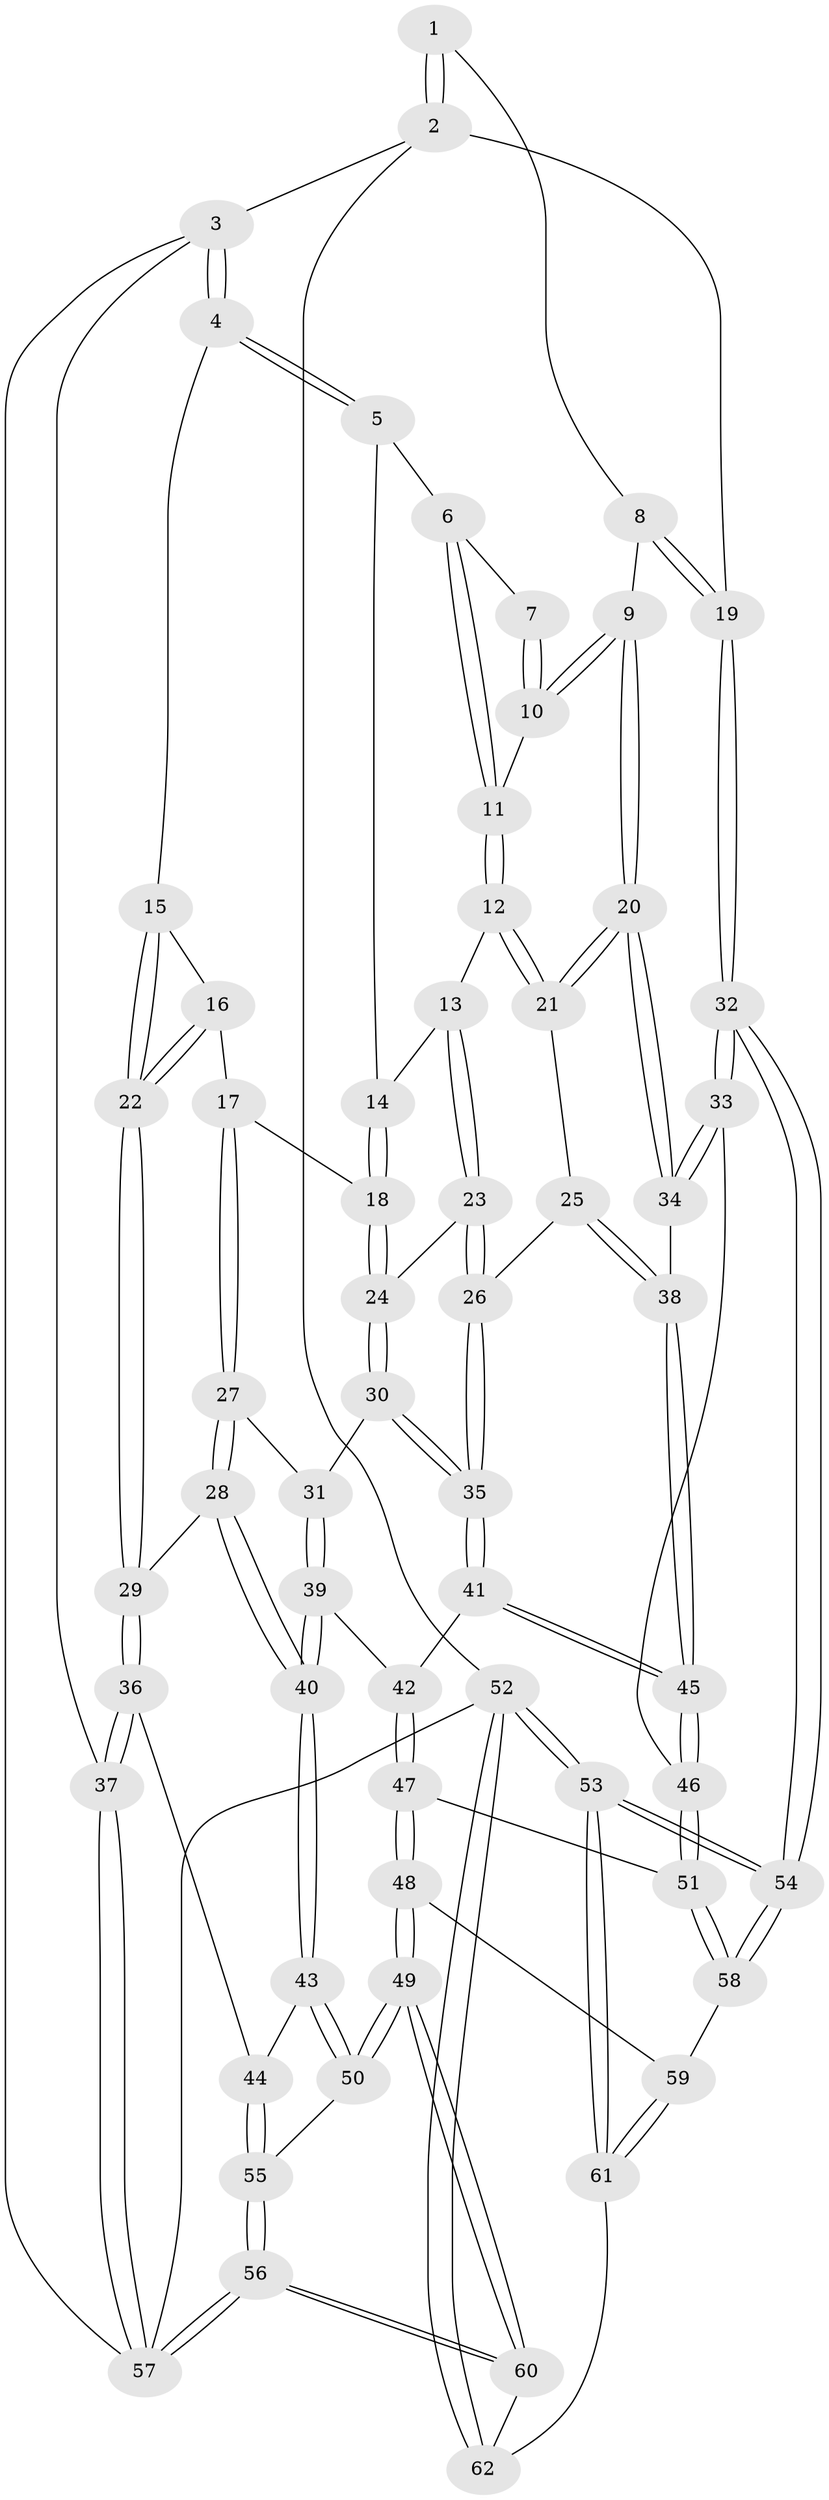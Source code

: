 // coarse degree distribution, {2: 0.03225806451612903, 3: 0.2903225806451613, 4: 0.6451612903225806, 5: 0.03225806451612903}
// Generated by graph-tools (version 1.1) at 2025/38/03/04/25 23:38:30]
// undirected, 62 vertices, 152 edges
graph export_dot {
  node [color=gray90,style=filled];
  1 [pos="+0.9488863343310697+0"];
  2 [pos="+1+0"];
  3 [pos="+0+0"];
  4 [pos="+0+0"];
  5 [pos="+0.4243893078145742+0"];
  6 [pos="+0.4575232893975068+0"];
  7 [pos="+0.800246010186164+0"];
  8 [pos="+0.8927264927752738+0.0878136635173236"];
  9 [pos="+0.8021822966146062+0.13499726951908567"];
  10 [pos="+0.7612735180703728+0.08171688372491628"];
  11 [pos="+0.6305550161868111+0.08406652585636525"];
  12 [pos="+0.6077429460314089+0.14674749983163804"];
  13 [pos="+0.5665147390817076+0.15614718537359218"];
  14 [pos="+0.41008152557659405+0"];
  15 [pos="+0.13044529192072915+0.04699107399220633"];
  16 [pos="+0.2425033974598566+0.1304044907409858"];
  17 [pos="+0.3366969560867355+0.1371093427450198"];
  18 [pos="+0.38217480117074487+0.11273558792817016"];
  19 [pos="+1+0.1908907863530725"];
  20 [pos="+0.7968933544501239+0.21335174034780735"];
  21 [pos="+0.637734358728047+0.1932042213513464"];
  22 [pos="+0.1779323381301794+0.259385840242116"];
  23 [pos="+0.4904116218058083+0.19646552684205912"];
  24 [pos="+0.40626948701125093+0.14444849131772688"];
  25 [pos="+0.6219496791829369+0.25421969760827634"];
  26 [pos="+0.5101910973125805+0.29218230546656265"];
  27 [pos="+0.27797808495469706+0.2547240761068647"];
  28 [pos="+0.21601850518541532+0.28321654995804557"];
  29 [pos="+0.17649333743658446+0.2719024033643552"];
  30 [pos="+0.3792446336984459+0.28409295676874147"];
  31 [pos="+0.3630215250813665+0.29660505071781396"];
  32 [pos="+1+0.39058765814466523"];
  33 [pos="+1+0.38004592283865624"];
  34 [pos="+0.8127405386505759+0.25348091711876025"];
  35 [pos="+0.5064311311052062+0.3045422030845567"];
  36 [pos="+0+0.34901803825926914"];
  37 [pos="+0+0.34642271654732243"];
  38 [pos="+0.692573331087792+0.3530790257386981"];
  39 [pos="+0.3540347208347749+0.41744108508020406"];
  40 [pos="+0.30116243549726884+0.44222427161770494"];
  41 [pos="+0.5135995559749034+0.3759976882977257"];
  42 [pos="+0.46080345246608356+0.4253197092235379"];
  43 [pos="+0.2784157035530235+0.47643979206843506"];
  44 [pos="+0.1885329976771794+0.48692826733390876"];
  45 [pos="+0.6667525592530111+0.4164891401670956"];
  46 [pos="+0.6789796130200768+0.4469436313795136"];
  47 [pos="+0.4974482846930727+0.5768938995969991"];
  48 [pos="+0.47567955130344386+0.6116317012989467"];
  49 [pos="+0.3800451924534198+0.6834686064918937"];
  50 [pos="+0.3380354748850098+0.6220358457592264"];
  51 [pos="+0.6830241081116446+0.5320670078743188"];
  52 [pos="+1+1"];
  53 [pos="+1+0.8605410801666402"];
  54 [pos="+1+0.7340897830824773"];
  55 [pos="+0.14198541379945107+0.6120439593420874"];
  56 [pos="+0+1"];
  57 [pos="+0+1"];
  58 [pos="+0.7292721816543676+0.58875899387242"];
  59 [pos="+0.6313649375362903+0.7143404545942017"];
  60 [pos="+0.3142628381590991+0.9980002648984597"];
  61 [pos="+0.6130685423176071+0.8625777122843344"];
  62 [pos="+0.3793010298292157+1"];
  1 -- 2;
  1 -- 2;
  1 -- 8;
  2 -- 3;
  2 -- 19;
  2 -- 52;
  3 -- 4;
  3 -- 4;
  3 -- 37;
  3 -- 57;
  4 -- 5;
  4 -- 5;
  4 -- 15;
  5 -- 6;
  5 -- 14;
  6 -- 7;
  6 -- 11;
  6 -- 11;
  7 -- 10;
  7 -- 10;
  8 -- 9;
  8 -- 19;
  8 -- 19;
  9 -- 10;
  9 -- 10;
  9 -- 20;
  9 -- 20;
  10 -- 11;
  11 -- 12;
  11 -- 12;
  12 -- 13;
  12 -- 21;
  12 -- 21;
  13 -- 14;
  13 -- 23;
  13 -- 23;
  14 -- 18;
  14 -- 18;
  15 -- 16;
  15 -- 22;
  15 -- 22;
  16 -- 17;
  16 -- 22;
  16 -- 22;
  17 -- 18;
  17 -- 27;
  17 -- 27;
  18 -- 24;
  18 -- 24;
  19 -- 32;
  19 -- 32;
  20 -- 21;
  20 -- 21;
  20 -- 34;
  20 -- 34;
  21 -- 25;
  22 -- 29;
  22 -- 29;
  23 -- 24;
  23 -- 26;
  23 -- 26;
  24 -- 30;
  24 -- 30;
  25 -- 26;
  25 -- 38;
  25 -- 38;
  26 -- 35;
  26 -- 35;
  27 -- 28;
  27 -- 28;
  27 -- 31;
  28 -- 29;
  28 -- 40;
  28 -- 40;
  29 -- 36;
  29 -- 36;
  30 -- 31;
  30 -- 35;
  30 -- 35;
  31 -- 39;
  31 -- 39;
  32 -- 33;
  32 -- 33;
  32 -- 54;
  32 -- 54;
  33 -- 34;
  33 -- 34;
  33 -- 46;
  34 -- 38;
  35 -- 41;
  35 -- 41;
  36 -- 37;
  36 -- 37;
  36 -- 44;
  37 -- 57;
  37 -- 57;
  38 -- 45;
  38 -- 45;
  39 -- 40;
  39 -- 40;
  39 -- 42;
  40 -- 43;
  40 -- 43;
  41 -- 42;
  41 -- 45;
  41 -- 45;
  42 -- 47;
  42 -- 47;
  43 -- 44;
  43 -- 50;
  43 -- 50;
  44 -- 55;
  44 -- 55;
  45 -- 46;
  45 -- 46;
  46 -- 51;
  46 -- 51;
  47 -- 48;
  47 -- 48;
  47 -- 51;
  48 -- 49;
  48 -- 49;
  48 -- 59;
  49 -- 50;
  49 -- 50;
  49 -- 60;
  49 -- 60;
  50 -- 55;
  51 -- 58;
  51 -- 58;
  52 -- 53;
  52 -- 53;
  52 -- 62;
  52 -- 62;
  52 -- 57;
  53 -- 54;
  53 -- 54;
  53 -- 61;
  53 -- 61;
  54 -- 58;
  54 -- 58;
  55 -- 56;
  55 -- 56;
  56 -- 57;
  56 -- 57;
  56 -- 60;
  56 -- 60;
  58 -- 59;
  59 -- 61;
  59 -- 61;
  60 -- 62;
  61 -- 62;
}
